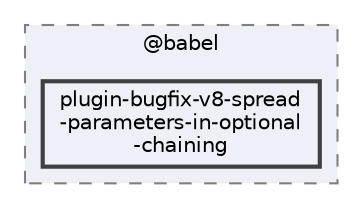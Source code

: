 digraph "pkiclassroomrescheduler/src/main/frontend/node_modules/@babel/plugin-bugfix-v8-spread-parameters-in-optional-chaining"
{
 // LATEX_PDF_SIZE
  bgcolor="transparent";
  edge [fontname=Helvetica,fontsize=10,labelfontname=Helvetica,labelfontsize=10];
  node [fontname=Helvetica,fontsize=10,shape=box,height=0.2,width=0.4];
  compound=true
  subgraph clusterdir_bc8070c8b402176472541bb6f0cba6df {
    graph [ bgcolor="#edf0f7", pencolor="grey50", label="@babel", fontname=Helvetica,fontsize=10 style="filled,dashed", URL="dir_bc8070c8b402176472541bb6f0cba6df.html",tooltip=""]
  dir_ecc04e68d2de0204f90c9c8a65322db1 [label="plugin-bugfix-v8-spread\l-parameters-in-optional\l-chaining", fillcolor="#edf0f7", color="grey25", style="filled,bold", URL="dir_ecc04e68d2de0204f90c9c8a65322db1.html",tooltip=""];
  }
}
